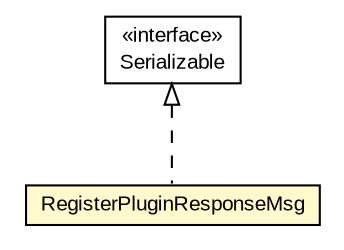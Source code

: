 #!/usr/local/bin/dot
#
# Class diagram 
# Generated by UMLGraph version R5_6-24-gf6e263 (http://www.umlgraph.org/)
#

digraph G {
	edge [fontname="arial",fontsize=10,labelfontname="arial",labelfontsize=10];
	node [fontname="arial",fontsize=10,shape=plaintext];
	nodesep=0.25;
	ranksep=0.5;
	// org.miloss.fgsms.services.interfaces.policyconfiguration.RegisterPluginResponseMsg
	c305518 [label=<<table title="org.miloss.fgsms.services.interfaces.policyconfiguration.RegisterPluginResponseMsg" border="0" cellborder="1" cellspacing="0" cellpadding="2" port="p" bgcolor="lemonChiffon" href="./RegisterPluginResponseMsg.html">
		<tr><td><table border="0" cellspacing="0" cellpadding="1">
<tr><td align="center" balign="center"> RegisterPluginResponseMsg </td></tr>
		</table></td></tr>
		</table>>, URL="./RegisterPluginResponseMsg.html", fontname="arial", fontcolor="black", fontsize=10.0];
	//org.miloss.fgsms.services.interfaces.policyconfiguration.RegisterPluginResponseMsg implements java.io.Serializable
	c305831:p -> c305518:p [dir=back,arrowtail=empty,style=dashed];
	// java.io.Serializable
	c305831 [label=<<table title="java.io.Serializable" border="0" cellborder="1" cellspacing="0" cellpadding="2" port="p" href="http://java.sun.com/j2se/1.4.2/docs/api/java/io/Serializable.html">
		<tr><td><table border="0" cellspacing="0" cellpadding="1">
<tr><td align="center" balign="center"> &#171;interface&#187; </td></tr>
<tr><td align="center" balign="center"> Serializable </td></tr>
		</table></td></tr>
		</table>>, URL="http://java.sun.com/j2se/1.4.2/docs/api/java/io/Serializable.html", fontname="arial", fontcolor="black", fontsize=10.0];
}

